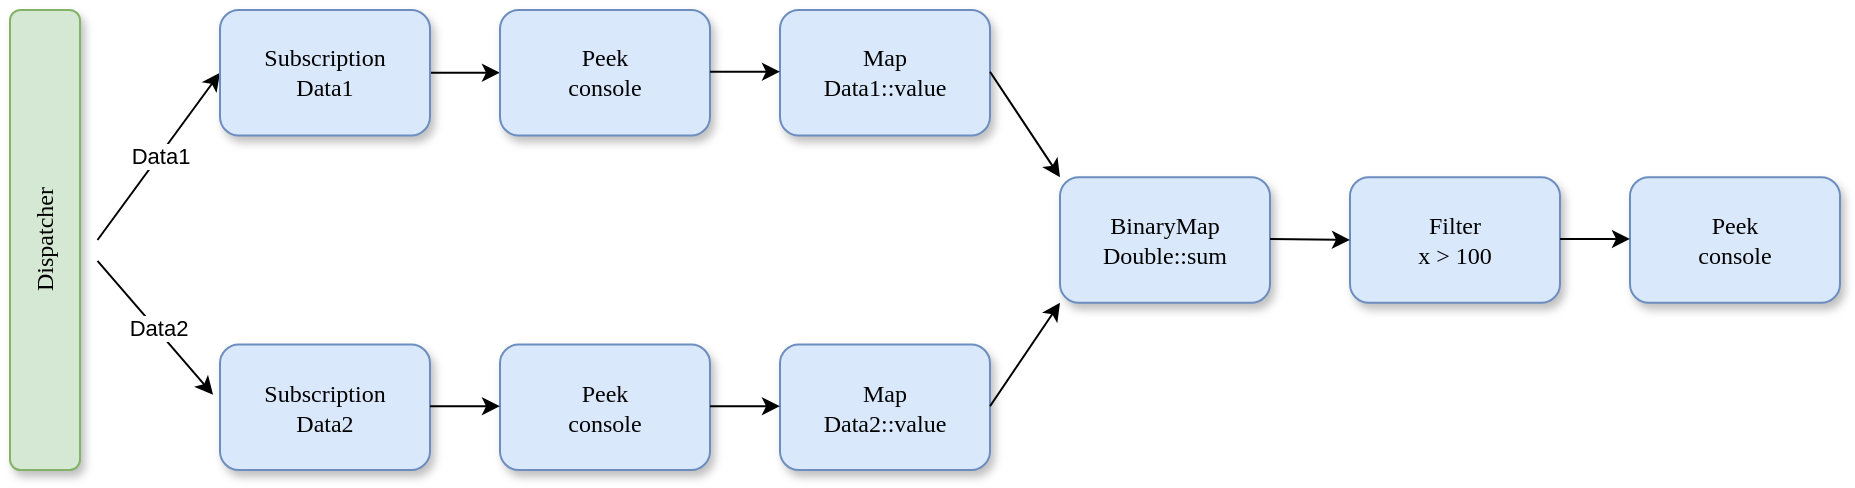 <mxfile version="14.2.9" type="device"><diagram id="cTFYvjB6uu0-P5M23Gqa" name="Page-1"><mxGraphModel dx="2062" dy="1065" grid="1" gridSize="10" guides="1" tooltips="1" connect="1" arrows="1" fold="1" page="1" pageScale="1" pageWidth="1169" pageHeight="1654" math="0" shadow="0"><root><mxCell id="0"/><mxCell id="1" parent="0"/><mxCell id="v9Nzq1GRInAg2-gPRoY2-13" value="Dispatcher" style="rounded=1;whiteSpace=wrap;html=1;fillColor=#d5e8d4;strokeColor=#82b366;shadow=1;fontFamily=Verdana;horizontal=0;" vertex="1" parent="1"><mxGeometry x="80" y="120" width="35" height="230" as="geometry"/></mxCell><mxCell id="v9Nzq1GRInAg2-gPRoY2-14" value="Da" style="endArrow=classic;html=1;entryX=0;entryY=0.5;entryDx=0;entryDy=0;" edge="1" parent="1" target="v9Nzq1GRInAg2-gPRoY2-1"><mxGeometry x="80" y="120" as="geometry"><mxPoint x="123.75" y="235" as="sourcePoint"/><mxPoint x="211.25" y="235" as="targetPoint"/></mxGeometry></mxCell><mxCell id="v9Nzq1GRInAg2-gPRoY2-15" value="Data1" style="edgeLabel;resizable=0;html=1;align=center;verticalAlign=middle;" connectable="0" vertex="1" parent="v9Nzq1GRInAg2-gPRoY2-14"><mxGeometry relative="1" as="geometry"/></mxCell><mxCell id="v9Nzq1GRInAg2-gPRoY2-16" value="Data2" style="endArrow=classic;html=1;entryX=-0.033;entryY=0.4;entryDx=0;entryDy=0;entryPerimeter=0;" edge="1" parent="1" target="v9Nzq1GRInAg2-gPRoY2-5"><mxGeometry x="80" y="120" as="geometry"><mxPoint x="123.75" y="245.455" as="sourcePoint"/><mxPoint x="202.5" y="433.636" as="targetPoint"/><mxPoint x="1" as="offset"/></mxGeometry></mxCell><mxCell id="v9Nzq1GRInAg2-gPRoY2-20" value="" style="endArrow=classic;html=1;exitX=1;exitY=0.5;exitDx=0;exitDy=0;" edge="1" parent="1" source="v9Nzq1GRInAg2-gPRoY2-1"><mxGeometry x="80" y="120" width="50" height="50" as="geometry"><mxPoint x="368.75" y="621.818" as="sourcePoint"/><mxPoint x="325" y="151.364" as="targetPoint"/></mxGeometry></mxCell><mxCell id="v9Nzq1GRInAg2-gPRoY2-1" value="Subscription&lt;br&gt;Data1" style="rounded=1;whiteSpace=wrap;html=1;fillColor=#dae8fc;strokeColor=#6c8ebf;shadow=1;fontFamily=Verdana;" vertex="1" parent="1"><mxGeometry x="185" y="120" width="105" height="62.727" as="geometry"/></mxCell><mxCell id="v9Nzq1GRInAg2-gPRoY2-3" value="Peek&lt;br&gt;console" style="rounded=1;whiteSpace=wrap;html=1;fillColor=#dae8fc;strokeColor=#6c8ebf;shadow=1;fontFamily=Verdana;" vertex="1" parent="1"><mxGeometry x="325" y="120" width="105" height="62.727" as="geometry"/></mxCell><mxCell id="v9Nzq1GRInAg2-gPRoY2-4" value="Map&lt;br&gt;Data1::value" style="rounded=1;whiteSpace=wrap;html=1;fillColor=#dae8fc;strokeColor=#6c8ebf;shadow=1;fontFamily=Verdana;" vertex="1" parent="1"><mxGeometry x="465" y="120" width="105" height="62.727" as="geometry"/></mxCell><mxCell id="v9Nzq1GRInAg2-gPRoY2-5" value="Subscription&lt;br&gt;Data2" style="rounded=1;whiteSpace=wrap;html=1;fillColor=#dae8fc;strokeColor=#6c8ebf;shadow=1;fontFamily=Verdana;" vertex="1" parent="1"><mxGeometry x="185" y="287.273" width="105" height="62.727" as="geometry"/></mxCell><mxCell id="v9Nzq1GRInAg2-gPRoY2-6" value="Peek&lt;br&gt;console" style="rounded=1;whiteSpace=wrap;html=1;fillColor=#dae8fc;strokeColor=#6c8ebf;shadow=1;fontFamily=Verdana;" vertex="1" parent="1"><mxGeometry x="325" y="287.273" width="105" height="62.727" as="geometry"/></mxCell><mxCell id="v9Nzq1GRInAg2-gPRoY2-7" value="Map&lt;br&gt;Data2::value" style="rounded=1;whiteSpace=wrap;html=1;fillColor=#dae8fc;strokeColor=#6c8ebf;shadow=1;fontFamily=Verdana;" vertex="1" parent="1"><mxGeometry x="465" y="287.273" width="105" height="62.727" as="geometry"/></mxCell><mxCell id="v9Nzq1GRInAg2-gPRoY2-8" value="BinaryMap&lt;br&gt;Double::sum" style="rounded=1;whiteSpace=wrap;html=1;fillColor=#dae8fc;strokeColor=#6c8ebf;shadow=1;fontFamily=Verdana;" vertex="1" parent="1"><mxGeometry x="605" y="203.636" width="105" height="62.727" as="geometry"/></mxCell><mxCell id="v9Nzq1GRInAg2-gPRoY2-10" value="Filter&lt;br&gt;x &amp;gt; 100" style="rounded=1;whiteSpace=wrap;html=1;fillColor=#dae8fc;strokeColor=#6c8ebf;shadow=1;fontFamily=Verdana;" vertex="1" parent="1"><mxGeometry x="750" y="203.636" width="105" height="62.727" as="geometry"/></mxCell><mxCell id="v9Nzq1GRInAg2-gPRoY2-11" value="Peek&lt;br&gt;console" style="rounded=1;whiteSpace=wrap;html=1;fillColor=#dae8fc;strokeColor=#6c8ebf;shadow=1;fontFamily=Verdana;" vertex="1" parent="1"><mxGeometry x="890" y="203.636" width="105" height="62.727" as="geometry"/></mxCell><mxCell id="v9Nzq1GRInAg2-gPRoY2-21" value="" style="endArrow=classic;html=1;exitX=1;exitY=0.5;exitDx=0;exitDy=0;" edge="1" parent="1"><mxGeometry x="185" y="120" width="50" height="50" as="geometry"><mxPoint x="290" y="318.114" as="sourcePoint"/><mxPoint x="325" y="318.114" as="targetPoint"/></mxGeometry></mxCell><mxCell id="v9Nzq1GRInAg2-gPRoY2-22" value="" style="endArrow=classic;html=1;exitX=1;exitY=0.5;exitDx=0;exitDy=0;" edge="1" parent="1"><mxGeometry x="185" y="120" width="50" height="50" as="geometry"><mxPoint x="430" y="318.114" as="sourcePoint"/><mxPoint x="465" y="318.114" as="targetPoint"/></mxGeometry></mxCell><mxCell id="v9Nzq1GRInAg2-gPRoY2-23" value="" style="endArrow=classic;html=1;exitX=1;exitY=0.5;exitDx=0;exitDy=0;" edge="1" parent="1"><mxGeometry x="185" y="120" width="50" height="50" as="geometry"><mxPoint x="430" y="150.841" as="sourcePoint"/><mxPoint x="465" y="150.841" as="targetPoint"/></mxGeometry></mxCell><mxCell id="v9Nzq1GRInAg2-gPRoY2-24" value="" style="endArrow=classic;html=1;exitX=1;exitY=0.5;exitDx=0;exitDy=0;entryX=0;entryY=0.5;entryDx=0;entryDy=0;" edge="1" parent="1" target="v9Nzq1GRInAg2-gPRoY2-10"><mxGeometry x="185" y="120" width="50" height="50" as="geometry"><mxPoint x="710" y="234.477" as="sourcePoint"/><mxPoint x="745" y="234.477" as="targetPoint"/></mxGeometry></mxCell><mxCell id="v9Nzq1GRInAg2-gPRoY2-26" value="" style="endArrow=classic;html=1;exitX=1;exitY=0.5;exitDx=0;exitDy=0;" edge="1" parent="1"><mxGeometry x="50" y="120" width="50" height="50" as="geometry"><mxPoint x="855" y="234.477" as="sourcePoint"/><mxPoint x="890" y="234.477" as="targetPoint"/></mxGeometry></mxCell><mxCell id="v9Nzq1GRInAg2-gPRoY2-27" value="" style="endArrow=classic;html=1;exitX=1;exitY=0.5;exitDx=0;exitDy=0;entryX=0;entryY=0;entryDx=0;entryDy=0;" edge="1" parent="1" target="v9Nzq1GRInAg2-gPRoY2-8"><mxGeometry x="185" y="120" width="50" height="50" as="geometry"><mxPoint x="570" y="150.841" as="sourcePoint"/><mxPoint x="605" y="150.841" as="targetPoint"/></mxGeometry></mxCell><mxCell id="v9Nzq1GRInAg2-gPRoY2-28" value="" style="endArrow=classic;html=1;exitX=1;exitY=0.5;exitDx=0;exitDy=0;entryX=0;entryY=1;entryDx=0;entryDy=0;" edge="1" parent="1" target="v9Nzq1GRInAg2-gPRoY2-8"><mxGeometry x="185" y="120" width="50" height="50" as="geometry"><mxPoint x="570" y="318.114" as="sourcePoint"/><mxPoint x="605" y="318.114" as="targetPoint"/></mxGeometry></mxCell></root></mxGraphModel></diagram></mxfile>